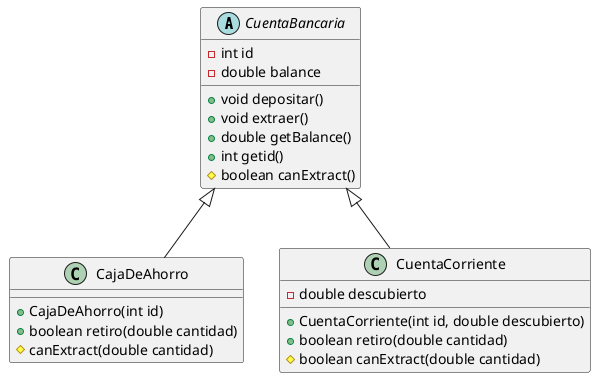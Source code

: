 @startuml
abstract class CuentaBancaria {
    - int id
    - double balance
    + void depositar()
    + void extraer()
    + double getBalance()
    + int getid()
    # boolean canExtract()
}

class CajaDeAhorro extends CuentaBancaria {
    + CajaDeAhorro(int id)
    + boolean retiro(double cantidad)
    # canExtract(double cantidad)
}

class CuentaCorriente extends CuentaBancaria {
    - double descubierto
    + CuentaCorriente(int id, double descubierto)
    + boolean retiro(double cantidad)
    # boolean canExtract(double cantidad)
}
@enduml